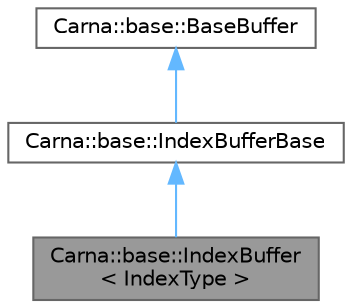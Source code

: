 digraph "Carna::base::IndexBuffer&lt; IndexType &gt;"
{
 // LATEX_PDF_SIZE
  bgcolor="transparent";
  edge [fontname=Helvetica,fontsize=10,labelfontname=Helvetica,labelfontsize=10];
  node [fontname=Helvetica,fontsize=10,shape=box,height=0.2,width=0.4];
  Node1 [id="Node000001",label="Carna::base::IndexBuffer\l\< IndexType \>",height=0.2,width=0.4,color="gray40", fillcolor="grey60", style="filled", fontcolor="black",tooltip="Specializes IndexBufferBase for particular IndexType."];
  Node2 -> Node1 [id="edge1_Node000001_Node000002",dir="back",color="steelblue1",style="solid",tooltip=" "];
  Node2 [id="Node000002",label="Carna::base::IndexBufferBase",height=0.2,width=0.4,color="gray40", fillcolor="white", style="filled",URL="$classCarna_1_1base_1_1IndexBufferBase.html",tooltip="Maintains GL_ELEMENT_ARRAY_BUFFER object that holds the vertex indices, that interconnect the vertice..."];
  Node3 -> Node2 [id="edge2_Node000002_Node000003",dir="back",color="steelblue1",style="solid",tooltip=" "];
  Node3 [id="Node000003",label="Carna::base::BaseBuffer",height=0.2,width=0.4,color="gray40", fillcolor="white", style="filled",URL="$classCarna_1_1base_1_1BaseBuffer.html",tooltip="Implements OpenGL buffer objects maintenance RAII base class."];
}
